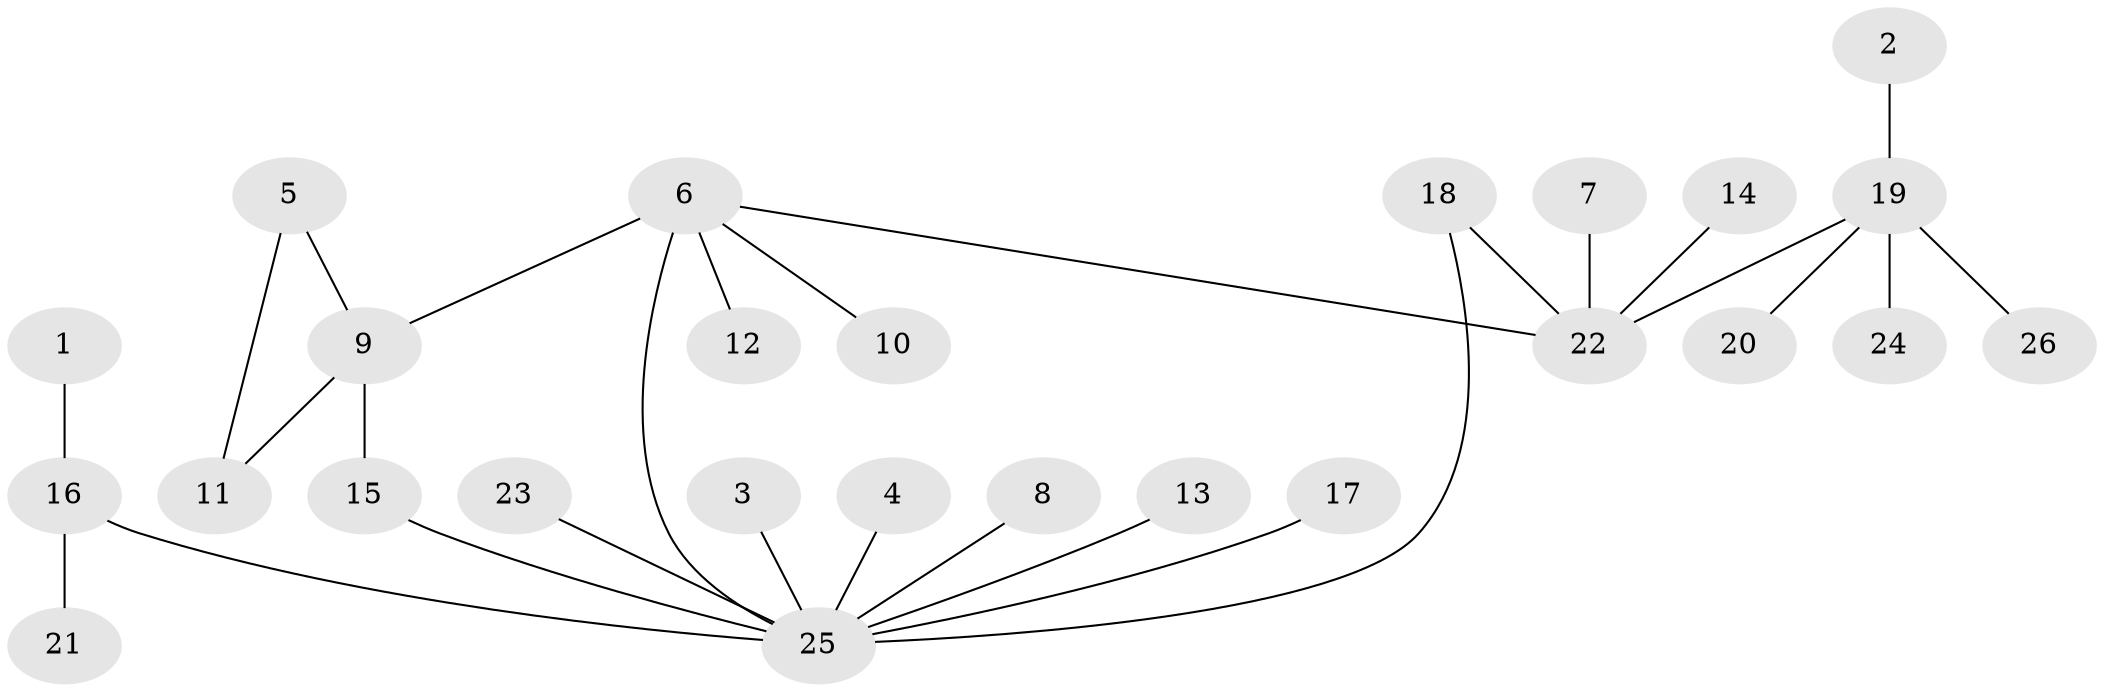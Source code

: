 // original degree distribution, {10: 0.011904761904761904, 14: 0.011904761904761904, 5: 0.023809523809523808, 7: 0.011904761904761904, 1: 0.6190476190476191, 8: 0.011904761904761904, 2: 0.16666666666666666, 4: 0.023809523809523808, 3: 0.09523809523809523, 9: 0.011904761904761904, 6: 0.011904761904761904}
// Generated by graph-tools (version 1.1) at 2025/36/03/04/25 23:36:55]
// undirected, 26 vertices, 28 edges
graph export_dot {
  node [color=gray90,style=filled];
  1;
  2;
  3;
  4;
  5;
  6;
  7;
  8;
  9;
  10;
  11;
  12;
  13;
  14;
  15;
  16;
  17;
  18;
  19;
  20;
  21;
  22;
  23;
  24;
  25;
  26;
  1 -- 16 [weight=1.0];
  2 -- 19 [weight=1.0];
  3 -- 25 [weight=1.0];
  4 -- 25 [weight=1.0];
  5 -- 9 [weight=1.0];
  5 -- 11 [weight=1.0];
  6 -- 9 [weight=2.0];
  6 -- 10 [weight=1.0];
  6 -- 12 [weight=1.0];
  6 -- 22 [weight=1.0];
  6 -- 25 [weight=1.0];
  7 -- 22 [weight=1.0];
  8 -- 25 [weight=1.0];
  9 -- 11 [weight=1.0];
  9 -- 15 [weight=1.0];
  13 -- 25 [weight=1.0];
  14 -- 22 [weight=1.0];
  15 -- 25 [weight=1.0];
  16 -- 21 [weight=1.0];
  16 -- 25 [weight=1.0];
  17 -- 25 [weight=1.0];
  18 -- 22 [weight=1.0];
  18 -- 25 [weight=1.0];
  19 -- 20 [weight=1.0];
  19 -- 22 [weight=2.0];
  19 -- 24 [weight=1.0];
  19 -- 26 [weight=1.0];
  23 -- 25 [weight=1.0];
}
